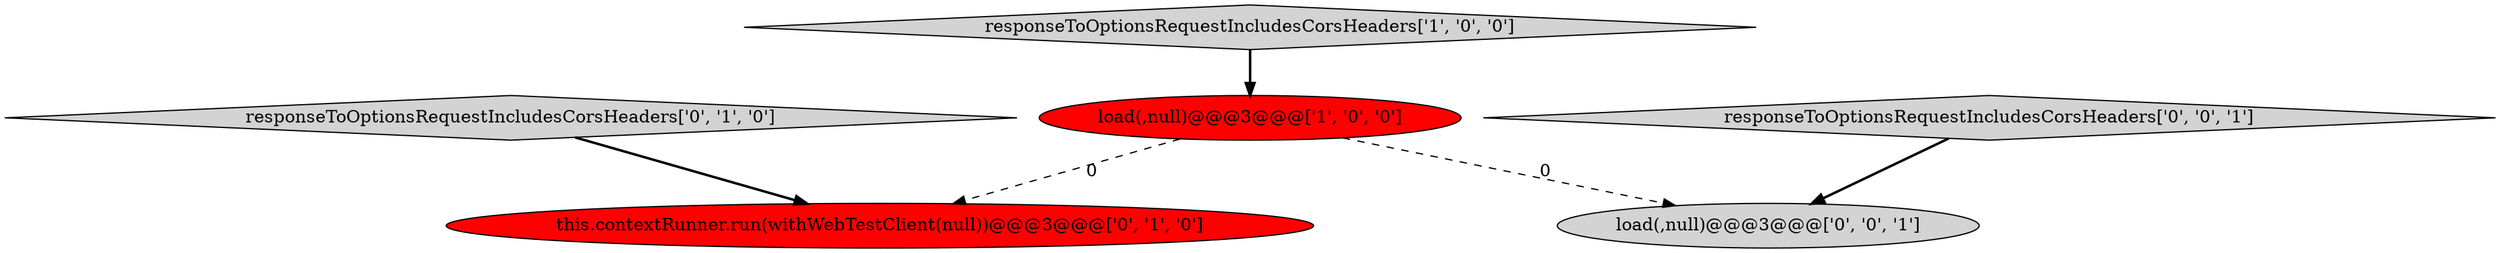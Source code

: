 digraph {
3 [style = filled, label = "responseToOptionsRequestIncludesCorsHeaders['0', '1', '0']", fillcolor = lightgray, shape = diamond image = "AAA0AAABBB2BBB"];
5 [style = filled, label = "load(,null)@@@3@@@['0', '0', '1']", fillcolor = lightgray, shape = ellipse image = "AAA0AAABBB3BBB"];
4 [style = filled, label = "responseToOptionsRequestIncludesCorsHeaders['0', '0', '1']", fillcolor = lightgray, shape = diamond image = "AAA0AAABBB3BBB"];
1 [style = filled, label = "responseToOptionsRequestIncludesCorsHeaders['1', '0', '0']", fillcolor = lightgray, shape = diamond image = "AAA0AAABBB1BBB"];
2 [style = filled, label = "this.contextRunner.run(withWebTestClient(null))@@@3@@@['0', '1', '0']", fillcolor = red, shape = ellipse image = "AAA1AAABBB2BBB"];
0 [style = filled, label = "load(,null)@@@3@@@['1', '0', '0']", fillcolor = red, shape = ellipse image = "AAA1AAABBB1BBB"];
0->2 [style = dashed, label="0"];
1->0 [style = bold, label=""];
3->2 [style = bold, label=""];
0->5 [style = dashed, label="0"];
4->5 [style = bold, label=""];
}
